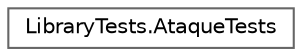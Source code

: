 digraph "Graphical Class Hierarchy"
{
 // INTERACTIVE_SVG=YES
 // LATEX_PDF_SIZE
  bgcolor="transparent";
  edge [fontname=Helvetica,fontsize=10,labelfontname=Helvetica,labelfontsize=10];
  node [fontname=Helvetica,fontsize=10,shape=box,height=0.2,width=0.4];
  rankdir="LR";
  Node0 [id="Node000000",label="LibraryTests.AtaqueTests",height=0.2,width=0.4,color="grey40", fillcolor="white", style="filled",URL="$classLibraryTests_1_1AtaqueTests.html",tooltip="Esta es la clase AtaqueTests. Se encarga de comprobar que se logre instanciar correctamente un Ataque..."];
}
